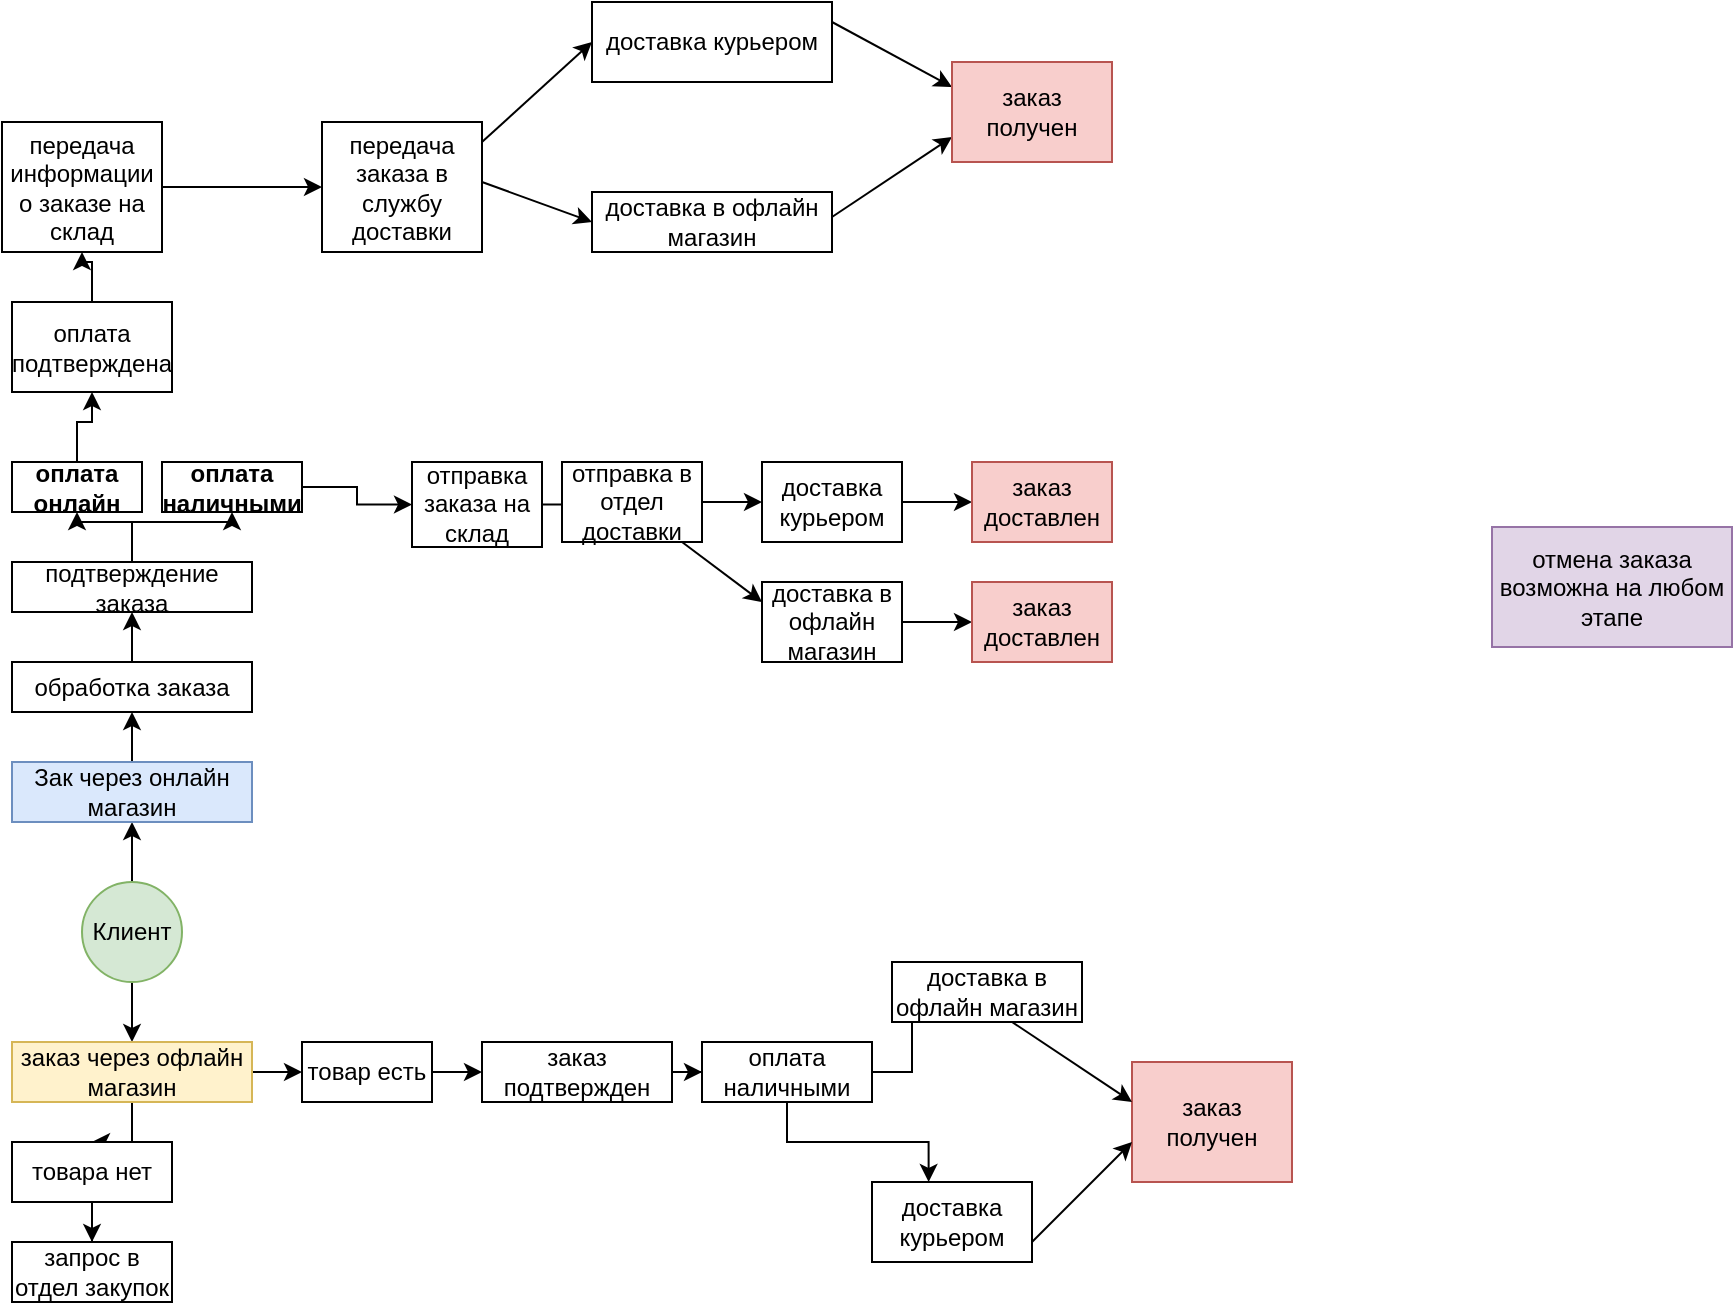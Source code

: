 <mxfile version="23.1.5" type="device">
  <diagram name="Страница — 1" id="WHh3yTTP_0HmJrlEDd75">
    <mxGraphModel dx="2603" dy="844" grid="1" gridSize="10" guides="1" tooltips="1" connect="1" arrows="1" fold="1" page="1" pageScale="1" pageWidth="1169" pageHeight="827" math="0" shadow="0">
      <root>
        <mxCell id="0" />
        <mxCell id="1" parent="0" />
        <mxCell id="0yxRiIUL492FLNZ3sACY-5" value="" style="edgeStyle=orthogonalEdgeStyle;rounded=0;orthogonalLoop=1;jettySize=auto;html=1;" edge="1" parent="1" source="0yxRiIUL492FLNZ3sACY-1" target="0yxRiIUL492FLNZ3sACY-4">
          <mxGeometry relative="1" as="geometry" />
        </mxCell>
        <mxCell id="0yxRiIUL492FLNZ3sACY-7" value="" style="edgeStyle=orthogonalEdgeStyle;rounded=0;orthogonalLoop=1;jettySize=auto;html=1;" edge="1" parent="1" source="0yxRiIUL492FLNZ3sACY-1" target="0yxRiIUL492FLNZ3sACY-6">
          <mxGeometry relative="1" as="geometry" />
        </mxCell>
        <mxCell id="0yxRiIUL492FLNZ3sACY-1" value="Клиент" style="ellipse;whiteSpace=wrap;html=1;aspect=fixed;fillColor=#d5e8d4;strokeColor=#82b366;" vertex="1" parent="1">
          <mxGeometry x="35" y="510" width="50" height="50" as="geometry" />
        </mxCell>
        <mxCell id="0yxRiIUL492FLNZ3sACY-9" value="" style="edgeStyle=orthogonalEdgeStyle;rounded=0;orthogonalLoop=1;jettySize=auto;html=1;" edge="1" parent="1" source="0yxRiIUL492FLNZ3sACY-4" target="0yxRiIUL492FLNZ3sACY-8">
          <mxGeometry relative="1" as="geometry" />
        </mxCell>
        <mxCell id="0yxRiIUL492FLNZ3sACY-4" value="Зак через онлайн магазин" style="whiteSpace=wrap;html=1;fillColor=#dae8fc;strokeColor=#6c8ebf;" vertex="1" parent="1">
          <mxGeometry y="450" width="120" height="30" as="geometry" />
        </mxCell>
        <mxCell id="0yxRiIUL492FLNZ3sACY-46" value="" style="edgeStyle=orthogonalEdgeStyle;rounded=0;orthogonalLoop=1;jettySize=auto;html=1;" edge="1" parent="1" source="0yxRiIUL492FLNZ3sACY-6" target="0yxRiIUL492FLNZ3sACY-45">
          <mxGeometry relative="1" as="geometry" />
        </mxCell>
        <mxCell id="0yxRiIUL492FLNZ3sACY-48" value="" style="edgeStyle=orthogonalEdgeStyle;rounded=0;orthogonalLoop=1;jettySize=auto;html=1;" edge="1" parent="1" source="0yxRiIUL492FLNZ3sACY-6" target="0yxRiIUL492FLNZ3sACY-47">
          <mxGeometry relative="1" as="geometry" />
        </mxCell>
        <mxCell id="0yxRiIUL492FLNZ3sACY-6" value="заказ через офлайн магазин" style="whiteSpace=wrap;html=1;fillColor=#fff2cc;strokeColor=#d6b656;" vertex="1" parent="1">
          <mxGeometry y="590" width="120" height="30" as="geometry" />
        </mxCell>
        <mxCell id="0yxRiIUL492FLNZ3sACY-13" value="" style="edgeStyle=orthogonalEdgeStyle;rounded=0;orthogonalLoop=1;jettySize=auto;html=1;" edge="1" parent="1" source="0yxRiIUL492FLNZ3sACY-8" target="0yxRiIUL492FLNZ3sACY-12">
          <mxGeometry relative="1" as="geometry" />
        </mxCell>
        <mxCell id="0yxRiIUL492FLNZ3sACY-8" value="обработка заказа" style="whiteSpace=wrap;html=1;" vertex="1" parent="1">
          <mxGeometry y="400" width="120" height="25" as="geometry" />
        </mxCell>
        <mxCell id="0yxRiIUL492FLNZ3sACY-17" value="" style="edgeStyle=orthogonalEdgeStyle;rounded=0;orthogonalLoop=1;jettySize=auto;html=1;" edge="1" parent="1" source="0yxRiIUL492FLNZ3sACY-12" target="0yxRiIUL492FLNZ3sACY-16">
          <mxGeometry relative="1" as="geometry" />
        </mxCell>
        <mxCell id="0yxRiIUL492FLNZ3sACY-19" value="" style="edgeStyle=orthogonalEdgeStyle;rounded=0;orthogonalLoop=1;jettySize=auto;html=1;" edge="1" parent="1" source="0yxRiIUL492FLNZ3sACY-12" target="0yxRiIUL492FLNZ3sACY-18">
          <mxGeometry relative="1" as="geometry" />
        </mxCell>
        <mxCell id="0yxRiIUL492FLNZ3sACY-12" value="подтверждение заказа" style="whiteSpace=wrap;html=1;" vertex="1" parent="1">
          <mxGeometry y="350" width="120" height="25" as="geometry" />
        </mxCell>
        <mxCell id="0yxRiIUL492FLNZ3sACY-33" value="" style="edgeStyle=orthogonalEdgeStyle;rounded=0;orthogonalLoop=1;jettySize=auto;html=1;" edge="1" parent="1" source="0yxRiIUL492FLNZ3sACY-16" target="0yxRiIUL492FLNZ3sACY-32">
          <mxGeometry relative="1" as="geometry" />
        </mxCell>
        <mxCell id="0yxRiIUL492FLNZ3sACY-16" value="оплата онлайн" style="whiteSpace=wrap;html=1;fontStyle=1" vertex="1" parent="1">
          <mxGeometry y="300" width="65" height="25" as="geometry" />
        </mxCell>
        <mxCell id="0yxRiIUL492FLNZ3sACY-21" value="" style="edgeStyle=orthogonalEdgeStyle;rounded=0;orthogonalLoop=1;jettySize=auto;html=1;" edge="1" parent="1" source="0yxRiIUL492FLNZ3sACY-18" target="0yxRiIUL492FLNZ3sACY-20">
          <mxGeometry relative="1" as="geometry" />
        </mxCell>
        <mxCell id="0yxRiIUL492FLNZ3sACY-18" value="оплата наличными" style="whiteSpace=wrap;html=1;fontStyle=1" vertex="1" parent="1">
          <mxGeometry x="75" y="300" width="70" height="25" as="geometry" />
        </mxCell>
        <mxCell id="0yxRiIUL492FLNZ3sACY-23" value="" style="edgeStyle=orthogonalEdgeStyle;rounded=0;orthogonalLoop=1;jettySize=auto;html=1;" edge="1" parent="1" source="0yxRiIUL492FLNZ3sACY-20" target="0yxRiIUL492FLNZ3sACY-22">
          <mxGeometry relative="1" as="geometry" />
        </mxCell>
        <mxCell id="0yxRiIUL492FLNZ3sACY-20" value="отправка заказа на склад" style="whiteSpace=wrap;html=1;" vertex="1" parent="1">
          <mxGeometry x="200" y="300" width="65" height="42.5" as="geometry" />
        </mxCell>
        <mxCell id="0yxRiIUL492FLNZ3sACY-25" value="" style="edgeStyle=orthogonalEdgeStyle;rounded=0;orthogonalLoop=1;jettySize=auto;html=1;" edge="1" parent="1" source="0yxRiIUL492FLNZ3sACY-22" target="0yxRiIUL492FLNZ3sACY-24">
          <mxGeometry relative="1" as="geometry" />
        </mxCell>
        <mxCell id="0yxRiIUL492FLNZ3sACY-22" value="отправка в отдел доставки" style="whiteSpace=wrap;html=1;" vertex="1" parent="1">
          <mxGeometry x="275" y="300" width="70" height="40" as="geometry" />
        </mxCell>
        <mxCell id="0yxRiIUL492FLNZ3sACY-29" value="" style="edgeStyle=orthogonalEdgeStyle;rounded=0;orthogonalLoop=1;jettySize=auto;html=1;" edge="1" parent="1" source="0yxRiIUL492FLNZ3sACY-24" target="0yxRiIUL492FLNZ3sACY-28">
          <mxGeometry relative="1" as="geometry" />
        </mxCell>
        <mxCell id="0yxRiIUL492FLNZ3sACY-24" value="доставка курьером" style="whiteSpace=wrap;html=1;" vertex="1" parent="1">
          <mxGeometry x="375" y="300" width="70" height="40" as="geometry" />
        </mxCell>
        <mxCell id="0yxRiIUL492FLNZ3sACY-31" value="" style="edgeStyle=orthogonalEdgeStyle;rounded=0;orthogonalLoop=1;jettySize=auto;html=1;" edge="1" parent="1" source="0yxRiIUL492FLNZ3sACY-26" target="0yxRiIUL492FLNZ3sACY-30">
          <mxGeometry relative="1" as="geometry" />
        </mxCell>
        <mxCell id="0yxRiIUL492FLNZ3sACY-26" value="доставка в офлайн магазин" style="html=1;whiteSpace=wrap;" vertex="1" parent="1">
          <mxGeometry x="375" y="360" width="70" height="40" as="geometry" />
        </mxCell>
        <mxCell id="0yxRiIUL492FLNZ3sACY-27" value="" style="endArrow=classic;html=1;rounded=0;" edge="1" parent="1">
          <mxGeometry width="50" height="50" relative="1" as="geometry">
            <mxPoint x="335" y="340" as="sourcePoint" />
            <mxPoint x="375" y="370" as="targetPoint" />
            <Array as="points">
              <mxPoint x="335" y="340" />
            </Array>
          </mxGeometry>
        </mxCell>
        <mxCell id="0yxRiIUL492FLNZ3sACY-28" value="заказ доставлен" style="whiteSpace=wrap;html=1;fillColor=#f8cecc;strokeColor=#b85450;" vertex="1" parent="1">
          <mxGeometry x="480" y="300" width="70" height="40" as="geometry" />
        </mxCell>
        <mxCell id="0yxRiIUL492FLNZ3sACY-30" value="заказ доставлен" style="html=1;whiteSpace=wrap;fillColor=#f8cecc;strokeColor=#b85450;" vertex="1" parent="1">
          <mxGeometry x="480" y="360" width="70" height="40" as="geometry" />
        </mxCell>
        <mxCell id="0yxRiIUL492FLNZ3sACY-35" value="" style="edgeStyle=orthogonalEdgeStyle;rounded=0;orthogonalLoop=1;jettySize=auto;html=1;" edge="1" parent="1" source="0yxRiIUL492FLNZ3sACY-32" target="0yxRiIUL492FLNZ3sACY-34">
          <mxGeometry relative="1" as="geometry" />
        </mxCell>
        <mxCell id="0yxRiIUL492FLNZ3sACY-32" value="оплата подтверждена" style="whiteSpace=wrap;html=1;" vertex="1" parent="1">
          <mxGeometry y="220" width="80" height="45" as="geometry" />
        </mxCell>
        <mxCell id="0yxRiIUL492FLNZ3sACY-37" value="" style="edgeStyle=orthogonalEdgeStyle;rounded=0;orthogonalLoop=1;jettySize=auto;html=1;" edge="1" parent="1" source="0yxRiIUL492FLNZ3sACY-34" target="0yxRiIUL492FLNZ3sACY-36">
          <mxGeometry relative="1" as="geometry" />
        </mxCell>
        <mxCell id="0yxRiIUL492FLNZ3sACY-34" value="передача информации о заказе на склад" style="whiteSpace=wrap;html=1;" vertex="1" parent="1">
          <mxGeometry x="-5" y="130" width="80" height="65" as="geometry" />
        </mxCell>
        <mxCell id="0yxRiIUL492FLNZ3sACY-36" value="передача заказа в службу доставки" style="whiteSpace=wrap;html=1;" vertex="1" parent="1">
          <mxGeometry x="155" y="130" width="80" height="65" as="geometry" />
        </mxCell>
        <mxCell id="0yxRiIUL492FLNZ3sACY-38" value="" style="endArrow=classic;html=1;rounded=0;entryX=0;entryY=0.5;entryDx=0;entryDy=0;" edge="1" parent="1" target="0yxRiIUL492FLNZ3sACY-40">
          <mxGeometry width="50" height="50" relative="1" as="geometry">
            <mxPoint x="235" y="140" as="sourcePoint" />
            <mxPoint x="285" y="90" as="targetPoint" />
          </mxGeometry>
        </mxCell>
        <mxCell id="0yxRiIUL492FLNZ3sACY-39" value="" style="endArrow=classic;html=1;rounded=0;entryX=0;entryY=0.5;entryDx=0;entryDy=0;entryPerimeter=0;" edge="1" parent="1" target="0yxRiIUL492FLNZ3sACY-41">
          <mxGeometry width="50" height="50" relative="1" as="geometry">
            <mxPoint x="235" y="160" as="sourcePoint" />
            <mxPoint x="280" y="180" as="targetPoint" />
          </mxGeometry>
        </mxCell>
        <mxCell id="0yxRiIUL492FLNZ3sACY-40" value="доставка курьером" style="rounded=0;whiteSpace=wrap;html=1;" vertex="1" parent="1">
          <mxGeometry x="290" y="70" width="120" height="40" as="geometry" />
        </mxCell>
        <mxCell id="0yxRiIUL492FLNZ3sACY-41" value="доставка в офлайн магазин" style="rounded=0;whiteSpace=wrap;html=1;" vertex="1" parent="1">
          <mxGeometry x="290" y="165" width="120" height="30" as="geometry" />
        </mxCell>
        <mxCell id="0yxRiIUL492FLNZ3sACY-42" value="" style="endArrow=classic;html=1;rounded=0;entryX=0;entryY=0.75;entryDx=0;entryDy=0;" edge="1" parent="1" target="0yxRiIUL492FLNZ3sACY-44">
          <mxGeometry width="50" height="50" relative="1" as="geometry">
            <mxPoint x="410" y="177.5" as="sourcePoint" />
            <mxPoint x="470" y="147.5" as="targetPoint" />
          </mxGeometry>
        </mxCell>
        <mxCell id="0yxRiIUL492FLNZ3sACY-43" value="" style="endArrow=classic;html=1;rounded=0;entryX=0;entryY=0.25;entryDx=0;entryDy=0;" edge="1" parent="1" target="0yxRiIUL492FLNZ3sACY-44">
          <mxGeometry width="50" height="50" relative="1" as="geometry">
            <mxPoint x="410" y="80" as="sourcePoint" />
            <mxPoint x="470" y="100" as="targetPoint" />
          </mxGeometry>
        </mxCell>
        <mxCell id="0yxRiIUL492FLNZ3sACY-44" value="заказ получен" style="rounded=0;whiteSpace=wrap;html=1;fillColor=#f8cecc;strokeColor=#b85450;" vertex="1" parent="1">
          <mxGeometry x="470" y="100" width="80" height="50" as="geometry" />
        </mxCell>
        <mxCell id="0yxRiIUL492FLNZ3sACY-50" value="" style="edgeStyle=orthogonalEdgeStyle;rounded=0;orthogonalLoop=1;jettySize=auto;html=1;" edge="1" parent="1" source="0yxRiIUL492FLNZ3sACY-45" target="0yxRiIUL492FLNZ3sACY-49">
          <mxGeometry relative="1" as="geometry" />
        </mxCell>
        <mxCell id="0yxRiIUL492FLNZ3sACY-45" value="товара нет" style="whiteSpace=wrap;html=1;" vertex="1" parent="1">
          <mxGeometry y="640" width="80" height="30" as="geometry" />
        </mxCell>
        <mxCell id="0yxRiIUL492FLNZ3sACY-55" value="" style="edgeStyle=orthogonalEdgeStyle;rounded=0;orthogonalLoop=1;jettySize=auto;html=1;" edge="1" parent="1" source="0yxRiIUL492FLNZ3sACY-47" target="0yxRiIUL492FLNZ3sACY-51">
          <mxGeometry relative="1" as="geometry" />
        </mxCell>
        <mxCell id="0yxRiIUL492FLNZ3sACY-47" value="товар есть" style="whiteSpace=wrap;html=1;" vertex="1" parent="1">
          <mxGeometry x="145" y="590" width="65" height="30" as="geometry" />
        </mxCell>
        <mxCell id="0yxRiIUL492FLNZ3sACY-49" value="запрос в отдел закупок" style="whiteSpace=wrap;html=1;" vertex="1" parent="1">
          <mxGeometry y="690" width="80" height="30" as="geometry" />
        </mxCell>
        <mxCell id="0yxRiIUL492FLNZ3sACY-57" value="" style="edgeStyle=orthogonalEdgeStyle;rounded=0;orthogonalLoop=1;jettySize=auto;html=1;" edge="1" parent="1" source="0yxRiIUL492FLNZ3sACY-51" target="0yxRiIUL492FLNZ3sACY-56">
          <mxGeometry relative="1" as="geometry" />
        </mxCell>
        <mxCell id="0yxRiIUL492FLNZ3sACY-51" value="заказ подтвержден" style="whiteSpace=wrap;html=1;" vertex="1" parent="1">
          <mxGeometry x="235" y="590" width="95" height="30" as="geometry" />
        </mxCell>
        <mxCell id="0yxRiIUL492FLNZ3sACY-63" value="" style="edgeStyle=orthogonalEdgeStyle;rounded=0;orthogonalLoop=1;jettySize=auto;html=1;entryX=0.354;entryY=0;entryDx=0;entryDy=0;entryPerimeter=0;" edge="1" parent="1" source="0yxRiIUL492FLNZ3sACY-56" target="0yxRiIUL492FLNZ3sACY-66">
          <mxGeometry relative="1" as="geometry">
            <mxPoint x="472.5" y="635" as="targetPoint" />
          </mxGeometry>
        </mxCell>
        <mxCell id="0yxRiIUL492FLNZ3sACY-65" style="edgeStyle=orthogonalEdgeStyle;rounded=0;orthogonalLoop=1;jettySize=auto;html=1;" edge="1" parent="1" source="0yxRiIUL492FLNZ3sACY-56">
          <mxGeometry relative="1" as="geometry">
            <mxPoint x="440" y="570" as="targetPoint" />
          </mxGeometry>
        </mxCell>
        <mxCell id="0yxRiIUL492FLNZ3sACY-56" value="оплата наличными" style="whiteSpace=wrap;html=1;" vertex="1" parent="1">
          <mxGeometry x="345" y="590" width="85" height="30" as="geometry" />
        </mxCell>
        <mxCell id="0yxRiIUL492FLNZ3sACY-58" value="доставка в офлайн магазин" style="whiteSpace=wrap;html=1;" vertex="1" parent="1">
          <mxGeometry x="440" y="550" width="95" height="30" as="geometry" />
        </mxCell>
        <mxCell id="0yxRiIUL492FLNZ3sACY-66" value="доставка курьером" style="rounded=0;whiteSpace=wrap;html=1;" vertex="1" parent="1">
          <mxGeometry x="430" y="660" width="80" height="40" as="geometry" />
        </mxCell>
        <mxCell id="0yxRiIUL492FLNZ3sACY-67" value="заказ получен" style="rounded=0;whiteSpace=wrap;html=1;fillColor=#f8cecc;strokeColor=#b85450;" vertex="1" parent="1">
          <mxGeometry x="560" y="600" width="80" height="60" as="geometry" />
        </mxCell>
        <mxCell id="0yxRiIUL492FLNZ3sACY-68" value="" style="endArrow=classic;html=1;rounded=0;" edge="1" parent="1">
          <mxGeometry width="50" height="50" relative="1" as="geometry">
            <mxPoint x="500" y="580" as="sourcePoint" />
            <mxPoint x="560" y="620" as="targetPoint" />
          </mxGeometry>
        </mxCell>
        <mxCell id="0yxRiIUL492FLNZ3sACY-69" value="" style="endArrow=classic;html=1;rounded=0;" edge="1" parent="1">
          <mxGeometry width="50" height="50" relative="1" as="geometry">
            <mxPoint x="510" y="690" as="sourcePoint" />
            <mxPoint x="560" y="640" as="targetPoint" />
          </mxGeometry>
        </mxCell>
        <mxCell id="0yxRiIUL492FLNZ3sACY-70" value="отмена заказа возможна на любом этапе" style="rounded=0;whiteSpace=wrap;html=1;fillColor=#e1d5e7;strokeColor=#9673a6;" vertex="1" parent="1">
          <mxGeometry x="740" y="332.5" width="120" height="60" as="geometry" />
        </mxCell>
      </root>
    </mxGraphModel>
  </diagram>
</mxfile>
